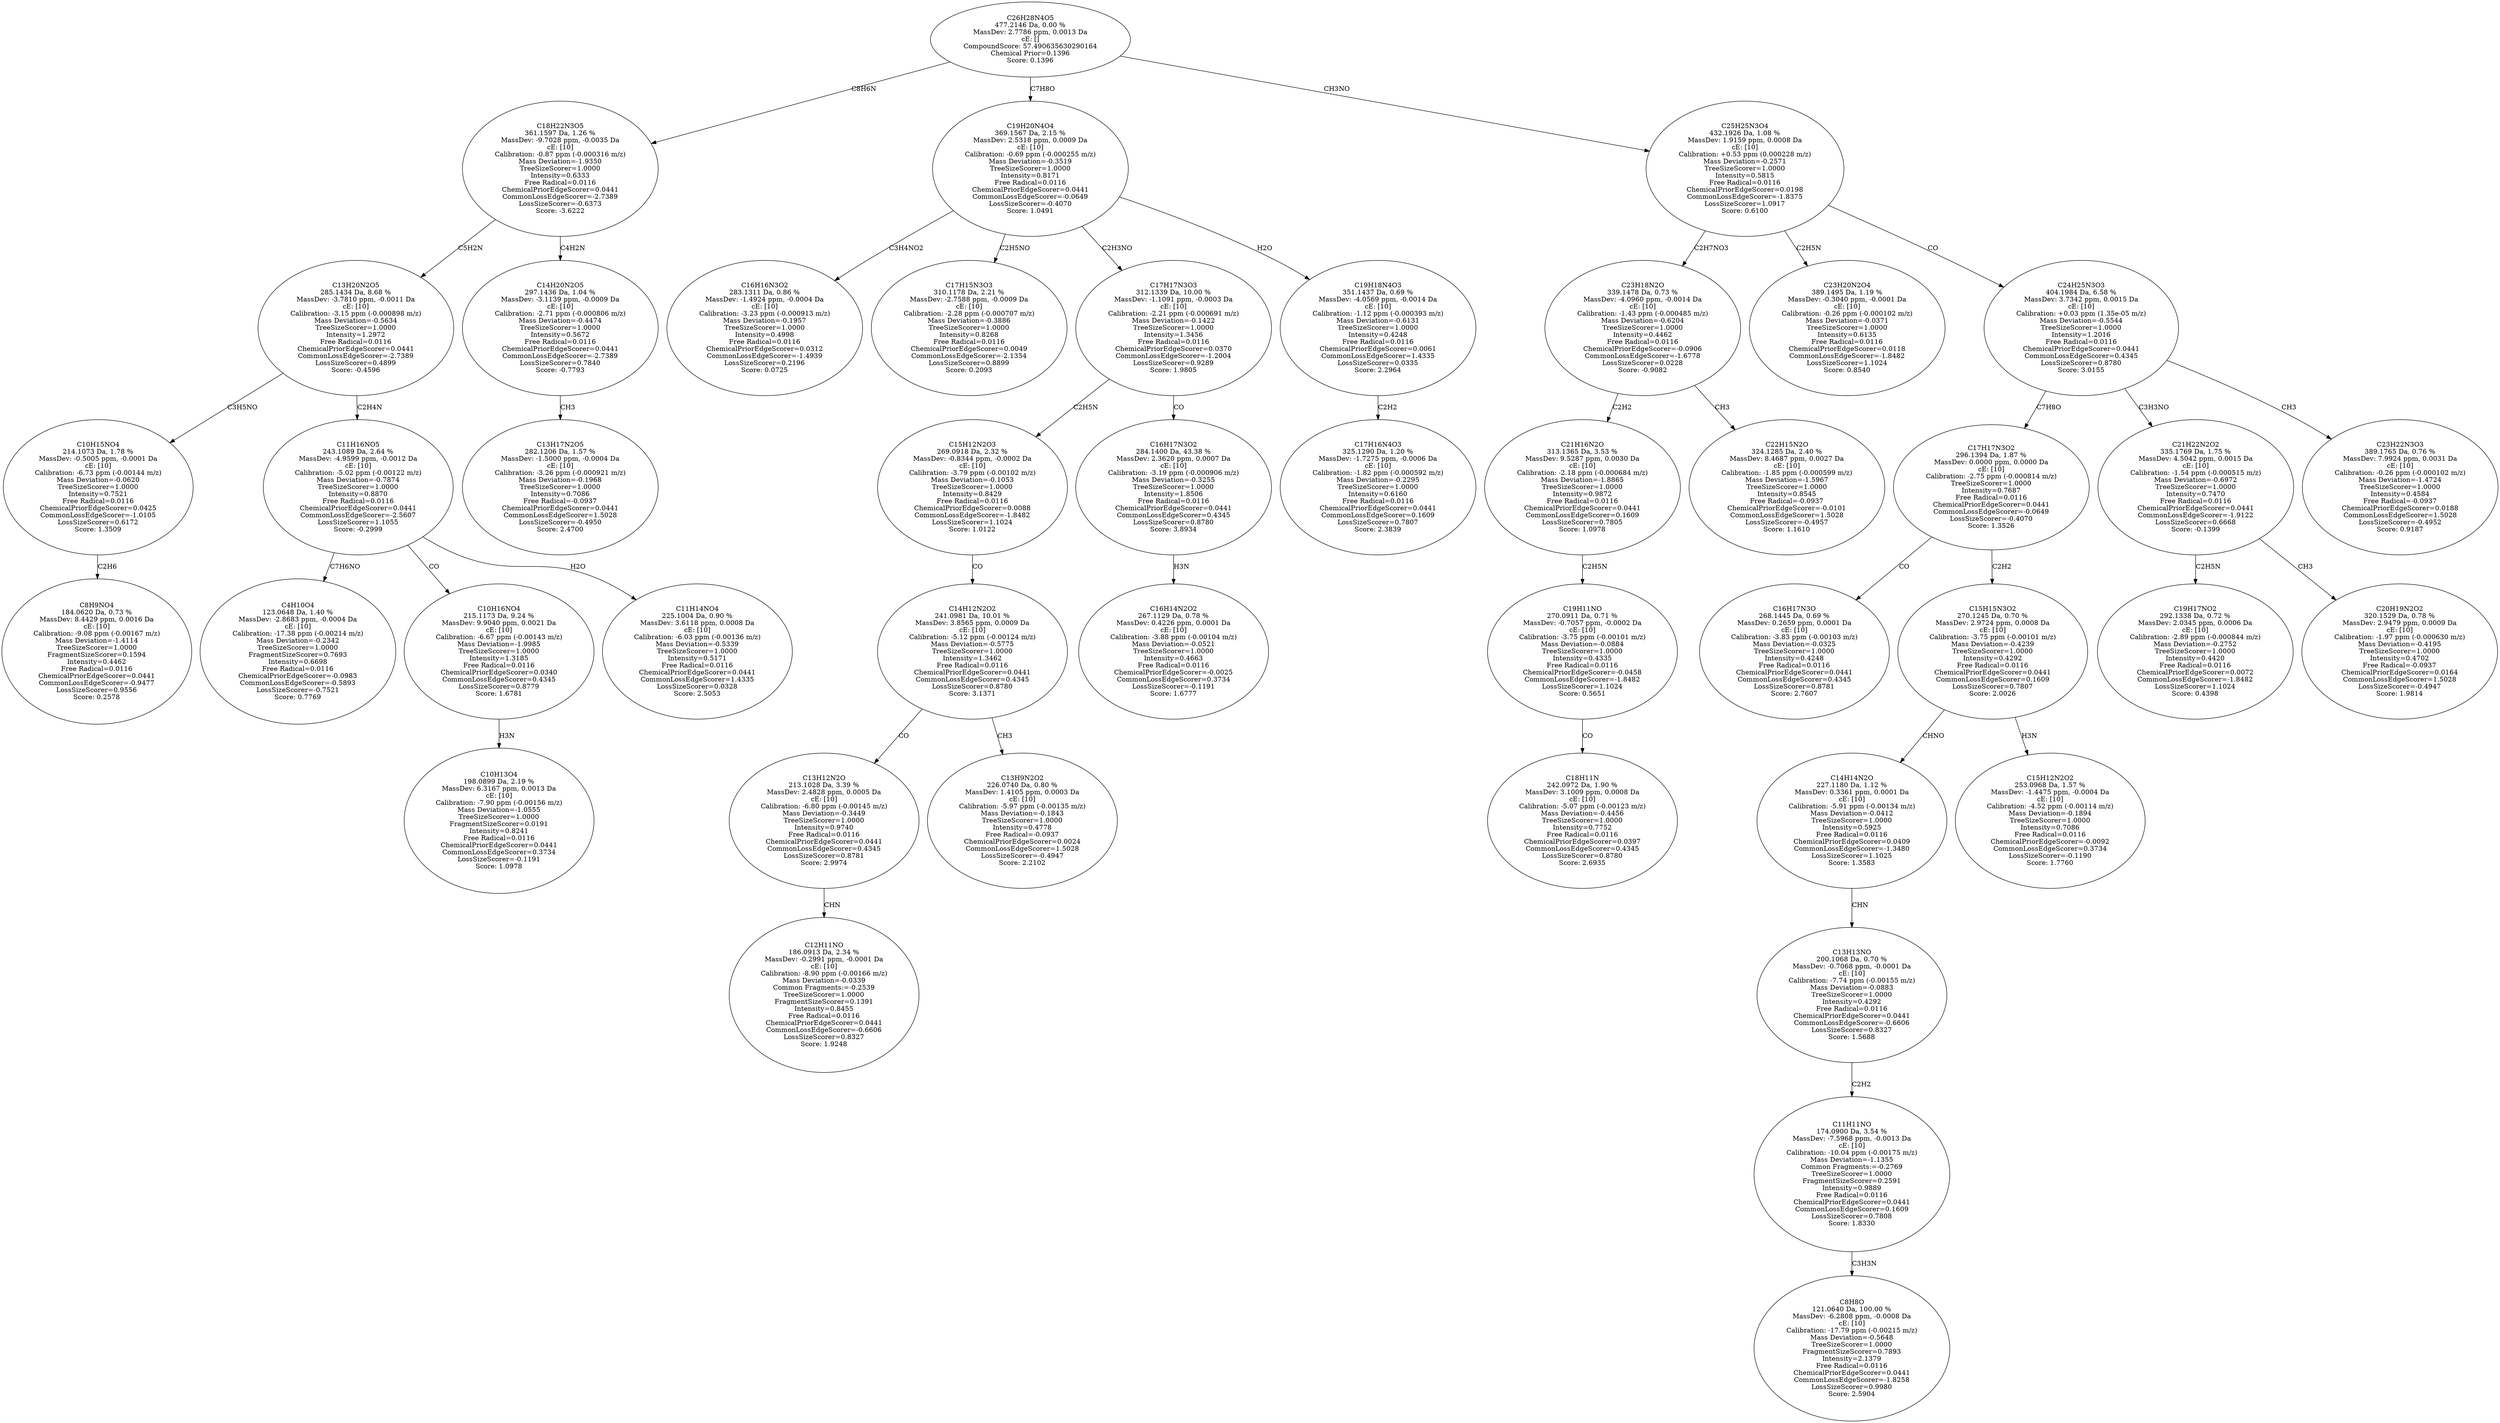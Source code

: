 strict digraph {
v1 [label="C8H9NO4\n184.0620 Da, 0.73 %\nMassDev: 8.4429 ppm, 0.0016 Da\ncE: [10]\nCalibration: -9.08 ppm (-0.00167 m/z)\nMass Deviation=-1.4114\nTreeSizeScorer=1.0000\nFragmentSizeScorer=0.1594\nIntensity=0.4462\nFree Radical=0.0116\nChemicalPriorEdgeScorer=0.0441\nCommonLossEdgeScorer=-0.9477\nLossSizeScorer=0.9556\nScore: 0.2578"];
v2 [label="C10H15NO4\n214.1073 Da, 1.78 %\nMassDev: -0.5005 ppm, -0.0001 Da\ncE: [10]\nCalibration: -6.73 ppm (-0.00144 m/z)\nMass Deviation=-0.0620\nTreeSizeScorer=1.0000\nIntensity=0.7521\nFree Radical=0.0116\nChemicalPriorEdgeScorer=0.0425\nCommonLossEdgeScorer=-1.0105\nLossSizeScorer=0.6172\nScore: 1.3509"];
v3 [label="C4H10O4\n123.0648 Da, 1.40 %\nMassDev: -2.8683 ppm, -0.0004 Da\ncE: [10]\nCalibration: -17.38 ppm (-0.00214 m/z)\nMass Deviation=-0.2342\nTreeSizeScorer=1.0000\nFragmentSizeScorer=0.7693\nIntensity=0.6698\nFree Radical=0.0116\nChemicalPriorEdgeScorer=-0.0983\nCommonLossEdgeScorer=-0.5893\nLossSizeScorer=-0.7521\nScore: 0.7769"];
v4 [label="C10H13O4\n198.0899 Da, 2.19 %\nMassDev: 6.3167 ppm, 0.0013 Da\ncE: [10]\nCalibration: -7.90 ppm (-0.00156 m/z)\nMass Deviation=-1.0555\nTreeSizeScorer=1.0000\nFragmentSizeScorer=0.0191\nIntensity=0.8241\nFree Radical=0.0116\nChemicalPriorEdgeScorer=0.0441\nCommonLossEdgeScorer=0.3734\nLossSizeScorer=-0.1191\nScore: 1.0978"];
v5 [label="C10H16NO4\n215.1173 Da, 9.24 %\nMassDev: 9.9040 ppm, 0.0021 Da\ncE: [10]\nCalibration: -6.67 ppm (-0.00143 m/z)\nMass Deviation=-1.9985\nTreeSizeScorer=1.0000\nIntensity=1.3185\nFree Radical=0.0116\nChemicalPriorEdgeScorer=0.0340\nCommonLossEdgeScorer=0.4345\nLossSizeScorer=0.8779\nScore: 1.6781"];
v6 [label="C11H14NO4\n225.1004 Da, 0.90 %\nMassDev: 3.6118 ppm, 0.0008 Da\ncE: [10]\nCalibration: -6.03 ppm (-0.00136 m/z)\nMass Deviation=-0.5339\nTreeSizeScorer=1.0000\nIntensity=0.5171\nFree Radical=0.0116\nChemicalPriorEdgeScorer=0.0441\nCommonLossEdgeScorer=1.4335\nLossSizeScorer=0.0328\nScore: 2.5053"];
v7 [label="C11H16NO5\n243.1089 Da, 2.64 %\nMassDev: -4.9599 ppm, -0.0012 Da\ncE: [10]\nCalibration: -5.02 ppm (-0.00122 m/z)\nMass Deviation=-0.7874\nTreeSizeScorer=1.0000\nIntensity=0.8870\nFree Radical=0.0116\nChemicalPriorEdgeScorer=0.0441\nCommonLossEdgeScorer=-2.5607\nLossSizeScorer=1.1055\nScore: -0.2999"];
v8 [label="C13H20N2O5\n285.1434 Da, 8.68 %\nMassDev: -3.7810 ppm, -0.0011 Da\ncE: [10]\nCalibration: -3.15 ppm (-0.000898 m/z)\nMass Deviation=-0.5634\nTreeSizeScorer=1.0000\nIntensity=1.2972\nFree Radical=0.0116\nChemicalPriorEdgeScorer=0.0441\nCommonLossEdgeScorer=-2.7389\nLossSizeScorer=0.4899\nScore: -0.4596"];
v9 [label="C13H17N2O5\n282.1206 Da, 1.57 %\nMassDev: -1.5000 ppm, -0.0004 Da\ncE: [10]\nCalibration: -3.26 ppm (-0.000921 m/z)\nMass Deviation=-0.1968\nTreeSizeScorer=1.0000\nIntensity=0.7086\nFree Radical=-0.0937\nChemicalPriorEdgeScorer=0.0441\nCommonLossEdgeScorer=1.5028\nLossSizeScorer=-0.4950\nScore: 2.4700"];
v10 [label="C14H20N2O5\n297.1436 Da, 1.04 %\nMassDev: -3.1139 ppm, -0.0009 Da\ncE: [10]\nCalibration: -2.71 ppm (-0.000806 m/z)\nMass Deviation=-0.4474\nTreeSizeScorer=1.0000\nIntensity=0.5672\nFree Radical=0.0116\nChemicalPriorEdgeScorer=0.0441\nCommonLossEdgeScorer=-2.7389\nLossSizeScorer=0.7840\nScore: -0.7793"];
v11 [label="C18H22N3O5\n361.1597 Da, 1.26 %\nMassDev: -9.7028 ppm, -0.0035 Da\ncE: [10]\nCalibration: -0.87 ppm (-0.000316 m/z)\nMass Deviation=-1.9350\nTreeSizeScorer=1.0000\nIntensity=0.6333\nFree Radical=0.0116\nChemicalPriorEdgeScorer=0.0441\nCommonLossEdgeScorer=-2.7389\nLossSizeScorer=-0.6373\nScore: -3.6222"];
v12 [label="C16H16N3O2\n283.1311 Da, 0.86 %\nMassDev: -1.4924 ppm, -0.0004 Da\ncE: [10]\nCalibration: -3.23 ppm (-0.000913 m/z)\nMass Deviation=-0.1957\nTreeSizeScorer=1.0000\nIntensity=0.4998\nFree Radical=0.0116\nChemicalPriorEdgeScorer=0.0312\nCommonLossEdgeScorer=-1.4939\nLossSizeScorer=0.2196\nScore: 0.0725"];
v13 [label="C17H15N3O3\n310.1178 Da, 2.21 %\nMassDev: -2.7588 ppm, -0.0009 Da\ncE: [10]\nCalibration: -2.28 ppm (-0.000707 m/z)\nMass Deviation=-0.3886\nTreeSizeScorer=1.0000\nIntensity=0.8268\nFree Radical=0.0116\nChemicalPriorEdgeScorer=0.0049\nCommonLossEdgeScorer=-2.1354\nLossSizeScorer=0.8899\nScore: 0.2093"];
v14 [label="C12H11NO\n186.0913 Da, 2.34 %\nMassDev: -0.2991 ppm, -0.0001 Da\ncE: [10]\nCalibration: -8.90 ppm (-0.00166 m/z)\nMass Deviation=-0.0339\nCommon Fragments:=-0.2539\nTreeSizeScorer=1.0000\nFragmentSizeScorer=0.1391\nIntensity=0.8455\nFree Radical=0.0116\nChemicalPriorEdgeScorer=0.0441\nCommonLossEdgeScorer=-0.6606\nLossSizeScorer=0.8327\nScore: 1.9248"];
v15 [label="C13H12N2O\n213.1028 Da, 3.39 %\nMassDev: 2.4828 ppm, 0.0005 Da\ncE: [10]\nCalibration: -6.80 ppm (-0.00145 m/z)\nMass Deviation=-0.3449\nTreeSizeScorer=1.0000\nIntensity=0.9740\nFree Radical=0.0116\nChemicalPriorEdgeScorer=0.0441\nCommonLossEdgeScorer=0.4345\nLossSizeScorer=0.8781\nScore: 2.9974"];
v16 [label="C13H9N2O2\n226.0740 Da, 0.80 %\nMassDev: 1.4105 ppm, 0.0003 Da\ncE: [10]\nCalibration: -5.97 ppm (-0.00135 m/z)\nMass Deviation=-0.1843\nTreeSizeScorer=1.0000\nIntensity=0.4778\nFree Radical=-0.0937\nChemicalPriorEdgeScorer=0.0024\nCommonLossEdgeScorer=1.5028\nLossSizeScorer=-0.4947\nScore: 2.2102"];
v17 [label="C14H12N2O2\n241.0981 Da, 10.01 %\nMassDev: 3.8565 ppm, 0.0009 Da\ncE: [10]\nCalibration: -5.12 ppm (-0.00124 m/z)\nMass Deviation=-0.5775\nTreeSizeScorer=1.0000\nIntensity=1.3462\nFree Radical=0.0116\nChemicalPriorEdgeScorer=0.0441\nCommonLossEdgeScorer=0.4345\nLossSizeScorer=0.8780\nScore: 3.1371"];
v18 [label="C15H12N2O3\n269.0918 Da, 2.32 %\nMassDev: -0.8344 ppm, -0.0002 Da\ncE: [10]\nCalibration: -3.79 ppm (-0.00102 m/z)\nMass Deviation=-0.1053\nTreeSizeScorer=1.0000\nIntensity=0.8429\nFree Radical=0.0116\nChemicalPriorEdgeScorer=0.0088\nCommonLossEdgeScorer=-1.8482\nLossSizeScorer=1.1024\nScore: 1.0122"];
v19 [label="C16H14N2O2\n267.1129 Da, 0.78 %\nMassDev: 0.4226 ppm, 0.0001 Da\ncE: [10]\nCalibration: -3.88 ppm (-0.00104 m/z)\nMass Deviation=-0.0521\nTreeSizeScorer=1.0000\nIntensity=0.4663\nFree Radical=0.0116\nChemicalPriorEdgeScorer=-0.0025\nCommonLossEdgeScorer=0.3734\nLossSizeScorer=-0.1191\nScore: 1.6777"];
v20 [label="C16H17N3O2\n284.1400 Da, 43.38 %\nMassDev: 2.3620 ppm, 0.0007 Da\ncE: [10]\nCalibration: -3.19 ppm (-0.000906 m/z)\nMass Deviation=-0.3255\nTreeSizeScorer=1.0000\nIntensity=1.8506\nFree Radical=0.0116\nChemicalPriorEdgeScorer=0.0441\nCommonLossEdgeScorer=0.4345\nLossSizeScorer=0.8780\nScore: 3.8934"];
v21 [label="C17H17N3O3\n312.1339 Da, 10.00 %\nMassDev: -1.1091 ppm, -0.0003 Da\ncE: [10]\nCalibration: -2.21 ppm (-0.000691 m/z)\nMass Deviation=-0.1422\nTreeSizeScorer=1.0000\nIntensity=1.3456\nFree Radical=0.0116\nChemicalPriorEdgeScorer=0.0370\nCommonLossEdgeScorer=-1.2004\nLossSizeScorer=0.9289\nScore: 1.9805"];
v22 [label="C17H16N4O3\n325.1290 Da, 1.20 %\nMassDev: -1.7275 ppm, -0.0006 Da\ncE: [10]\nCalibration: -1.82 ppm (-0.000592 m/z)\nMass Deviation=-0.2295\nTreeSizeScorer=1.0000\nIntensity=0.6160\nFree Radical=0.0116\nChemicalPriorEdgeScorer=0.0441\nCommonLossEdgeScorer=0.1609\nLossSizeScorer=0.7807\nScore: 2.3839"];
v23 [label="C19H18N4O3\n351.1437 Da, 0.69 %\nMassDev: -4.0569 ppm, -0.0014 Da\ncE: [10]\nCalibration: -1.12 ppm (-0.000393 m/z)\nMass Deviation=-0.6131\nTreeSizeScorer=1.0000\nIntensity=0.4248\nFree Radical=0.0116\nChemicalPriorEdgeScorer=0.0061\nCommonLossEdgeScorer=1.4335\nLossSizeScorer=0.0335\nScore: 2.2964"];
v24 [label="C19H20N4O4\n369.1567 Da, 2.15 %\nMassDev: 2.5318 ppm, 0.0009 Da\ncE: [10]\nCalibration: -0.69 ppm (-0.000255 m/z)\nMass Deviation=-0.3519\nTreeSizeScorer=1.0000\nIntensity=0.8171\nFree Radical=0.0116\nChemicalPriorEdgeScorer=0.0441\nCommonLossEdgeScorer=-0.0649\nLossSizeScorer=-0.4070\nScore: 1.0491"];
v25 [label="C18H11N\n242.0972 Da, 1.90 %\nMassDev: 3.1009 ppm, 0.0008 Da\ncE: [10]\nCalibration: -5.07 ppm (-0.00123 m/z)\nMass Deviation=-0.4456\nTreeSizeScorer=1.0000\nIntensity=0.7752\nFree Radical=0.0116\nChemicalPriorEdgeScorer=0.0397\nCommonLossEdgeScorer=0.4345\nLossSizeScorer=0.8780\nScore: 2.6935"];
v26 [label="C19H11NO\n270.0911 Da, 0.71 %\nMassDev: -0.7057 ppm, -0.0002 Da\ncE: [10]\nCalibration: -3.75 ppm (-0.00101 m/z)\nMass Deviation=-0.0884\nTreeSizeScorer=1.0000\nIntensity=0.4335\nFree Radical=0.0116\nChemicalPriorEdgeScorer=-0.0458\nCommonLossEdgeScorer=-1.8482\nLossSizeScorer=1.1024\nScore: 0.5651"];
v27 [label="C21H16N2O\n313.1365 Da, 3.53 %\nMassDev: 9.5287 ppm, 0.0030 Da\ncE: [10]\nCalibration: -2.18 ppm (-0.000684 m/z)\nMass Deviation=-1.8865\nTreeSizeScorer=1.0000\nIntensity=0.9872\nFree Radical=0.0116\nChemicalPriorEdgeScorer=0.0441\nCommonLossEdgeScorer=0.1609\nLossSizeScorer=0.7805\nScore: 1.0978"];
v28 [label="C22H15N2O\n324.1285 Da, 2.40 %\nMassDev: 8.4687 ppm, 0.0027 Da\ncE: [10]\nCalibration: -1.85 ppm (-0.000599 m/z)\nMass Deviation=-1.5967\nTreeSizeScorer=1.0000\nIntensity=0.8545\nFree Radical=-0.0937\nChemicalPriorEdgeScorer=-0.0101\nCommonLossEdgeScorer=1.5028\nLossSizeScorer=-0.4957\nScore: 1.1610"];
v29 [label="C23H18N2O\n339.1478 Da, 0.73 %\nMassDev: -4.0960 ppm, -0.0014 Da\ncE: [10]\nCalibration: -1.43 ppm (-0.000485 m/z)\nMass Deviation=-0.6204\nTreeSizeScorer=1.0000\nIntensity=0.4462\nFree Radical=0.0116\nChemicalPriorEdgeScorer=-0.0906\nCommonLossEdgeScorer=-1.6778\nLossSizeScorer=0.0228\nScore: -0.9082"];
v30 [label="C23H20N2O4\n389.1495 Da, 1.19 %\nMassDev: -0.3040 ppm, -0.0001 Da\ncE: [10]\nCalibration: -0.26 ppm (-0.000102 m/z)\nMass Deviation=-0.0371\nTreeSizeScorer=1.0000\nIntensity=0.6135\nFree Radical=0.0116\nChemicalPriorEdgeScorer=0.0118\nCommonLossEdgeScorer=-1.8482\nLossSizeScorer=1.1024\nScore: 0.8540"];
v31 [label="C16H17N3O\n268.1445 Da, 0.69 %\nMassDev: 0.2659 ppm, 0.0001 Da\ncE: [10]\nCalibration: -3.83 ppm (-0.00103 m/z)\nMass Deviation=-0.0325\nTreeSizeScorer=1.0000\nIntensity=0.4248\nFree Radical=0.0116\nChemicalPriorEdgeScorer=0.0441\nCommonLossEdgeScorer=0.4345\nLossSizeScorer=0.8781\nScore: 2.7607"];
v32 [label="C8H8O\n121.0640 Da, 100.00 %\nMassDev: -6.2808 ppm, -0.0008 Da\ncE: [10]\nCalibration: -17.79 ppm (-0.00215 m/z)\nMass Deviation=-0.5648\nTreeSizeScorer=1.0000\nFragmentSizeScorer=0.7893\nIntensity=2.1379\nFree Radical=0.0116\nChemicalPriorEdgeScorer=0.0441\nCommonLossEdgeScorer=-1.8258\nLossSizeScorer=0.9980\nScore: 2.5904"];
v33 [label="C11H11NO\n174.0900 Da, 3.54 %\nMassDev: -7.5968 ppm, -0.0013 Da\ncE: [10]\nCalibration: -10.04 ppm (-0.00175 m/z)\nMass Deviation=-1.1355\nCommon Fragments:=-0.2769\nTreeSizeScorer=1.0000\nFragmentSizeScorer=0.2591\nIntensity=0.9889\nFree Radical=0.0116\nChemicalPriorEdgeScorer=0.0441\nCommonLossEdgeScorer=0.1609\nLossSizeScorer=0.7808\nScore: 1.8330"];
v34 [label="C13H13NO\n200.1068 Da, 0.70 %\nMassDev: -0.7068 ppm, -0.0001 Da\ncE: [10]\nCalibration: -7.74 ppm (-0.00155 m/z)\nMass Deviation=-0.0883\nTreeSizeScorer=1.0000\nIntensity=0.4292\nFree Radical=0.0116\nChemicalPriorEdgeScorer=0.0441\nCommonLossEdgeScorer=-0.6606\nLossSizeScorer=0.8327\nScore: 1.5688"];
v35 [label="C14H14N2O\n227.1180 Da, 1.12 %\nMassDev: 0.3361 ppm, 0.0001 Da\ncE: [10]\nCalibration: -5.91 ppm (-0.00134 m/z)\nMass Deviation=-0.0412\nTreeSizeScorer=1.0000\nIntensity=0.5925\nFree Radical=0.0116\nChemicalPriorEdgeScorer=0.0409\nCommonLossEdgeScorer=-1.3480\nLossSizeScorer=1.1025\nScore: 1.3583"];
v36 [label="C15H12N2O2\n253.0968 Da, 1.57 %\nMassDev: -1.4475 ppm, -0.0004 Da\ncE: [10]\nCalibration: -4.52 ppm (-0.00114 m/z)\nMass Deviation=-0.1894\nTreeSizeScorer=1.0000\nIntensity=0.7086\nFree Radical=0.0116\nChemicalPriorEdgeScorer=-0.0092\nCommonLossEdgeScorer=0.3734\nLossSizeScorer=-0.1190\nScore: 1.7760"];
v37 [label="C15H15N3O2\n270.1245 Da, 0.70 %\nMassDev: 2.9724 ppm, 0.0008 Da\ncE: [10]\nCalibration: -3.75 ppm (-0.00101 m/z)\nMass Deviation=-0.4239\nTreeSizeScorer=1.0000\nIntensity=0.4292\nFree Radical=0.0116\nChemicalPriorEdgeScorer=0.0441\nCommonLossEdgeScorer=0.1609\nLossSizeScorer=0.7807\nScore: 2.0026"];
v38 [label="C17H17N3O2\n296.1394 Da, 1.87 %\nMassDev: 0.0000 ppm, 0.0000 Da\ncE: [10]\nCalibration: -2.75 ppm (-0.000814 m/z)\nTreeSizeScorer=1.0000\nIntensity=0.7687\nFree Radical=0.0116\nChemicalPriorEdgeScorer=0.0441\nCommonLossEdgeScorer=-0.0649\nLossSizeScorer=-0.4070\nScore: 1.3526"];
v39 [label="C19H17NO2\n292.1338 Da, 0.72 %\nMassDev: 2.0345 ppm, 0.0006 Da\ncE: [10]\nCalibration: -2.89 ppm (-0.000844 m/z)\nMass Deviation=-0.2752\nTreeSizeScorer=1.0000\nIntensity=0.4420\nFree Radical=0.0116\nChemicalPriorEdgeScorer=0.0072\nCommonLossEdgeScorer=-1.8482\nLossSizeScorer=1.1024\nScore: 0.4398"];
v40 [label="C20H19N2O2\n320.1529 Da, 0.78 %\nMassDev: 2.9479 ppm, 0.0009 Da\ncE: [10]\nCalibration: -1.97 ppm (-0.000630 m/z)\nMass Deviation=-0.4195\nTreeSizeScorer=1.0000\nIntensity=0.4702\nFree Radical=-0.0937\nChemicalPriorEdgeScorer=0.0164\nCommonLossEdgeScorer=1.5028\nLossSizeScorer=-0.4947\nScore: 1.9814"];
v41 [label="C21H22N2O2\n335.1769 Da, 1.75 %\nMassDev: 4.5042 ppm, 0.0015 Da\ncE: [10]\nCalibration: -1.54 ppm (-0.000515 m/z)\nMass Deviation=-0.6972\nTreeSizeScorer=1.0000\nIntensity=0.7470\nFree Radical=0.0116\nChemicalPriorEdgeScorer=0.0441\nCommonLossEdgeScorer=-1.9122\nLossSizeScorer=0.6668\nScore: -0.1399"];
v42 [label="C23H22N3O3\n389.1765 Da, 0.76 %\nMassDev: 7.9924 ppm, 0.0031 Da\ncE: [10]\nCalibration: -0.26 ppm (-0.000102 m/z)\nMass Deviation=-1.4724\nTreeSizeScorer=1.0000\nIntensity=0.4584\nFree Radical=-0.0937\nChemicalPriorEdgeScorer=0.0188\nCommonLossEdgeScorer=1.5028\nLossSizeScorer=-0.4952\nScore: 0.9187"];
v43 [label="C24H25N3O3\n404.1984 Da, 6.58 %\nMassDev: 3.7342 ppm, 0.0015 Da\ncE: [10]\nCalibration: +0.03 ppm (1.35e-05 m/z)\nMass Deviation=-0.5544\nTreeSizeScorer=1.0000\nIntensity=1.2016\nFree Radical=0.0116\nChemicalPriorEdgeScorer=0.0441\nCommonLossEdgeScorer=0.4345\nLossSizeScorer=0.8780\nScore: 3.0155"];
v44 [label="C25H25N3O4\n432.1926 Da, 1.08 %\nMassDev: 1.9159 ppm, 0.0008 Da\ncE: [10]\nCalibration: +0.53 ppm (0.000228 m/z)\nMass Deviation=-0.2571\nTreeSizeScorer=1.0000\nIntensity=0.5815\nFree Radical=0.0116\nChemicalPriorEdgeScorer=0.0198\nCommonLossEdgeScorer=-1.8375\nLossSizeScorer=1.0917\nScore: 0.6100"];
v45 [label="C26H28N4O5\n477.2146 Da, 0.00 %\nMassDev: 2.7786 ppm, 0.0013 Da\ncE: []\nCompoundScore: 57.490635630290164\nChemical Prior=0.1396\nScore: 0.1396"];
v2 -> v1 [label="C2H6"];
v8 -> v2 [label="C3H5NO"];
v7 -> v3 [label="C7H6NO"];
v5 -> v4 [label="H3N"];
v7 -> v5 [label="CO"];
v7 -> v6 [label="H2O"];
v8 -> v7 [label="C2H4N"];
v11 -> v8 [label="C5H2N"];
v10 -> v9 [label="CH3"];
v11 -> v10 [label="C4H2N"];
v45 -> v11 [label="C8H6N"];
v24 -> v12 [label="C3H4NO2"];
v24 -> v13 [label="C2H5NO"];
v15 -> v14 [label="CHN"];
v17 -> v15 [label="CO"];
v17 -> v16 [label="CH3"];
v18 -> v17 [label="CO"];
v21 -> v18 [label="C2H5N"];
v20 -> v19 [label="H3N"];
v21 -> v20 [label="CO"];
v24 -> v21 [label="C2H3NO"];
v23 -> v22 [label="C2H2"];
v24 -> v23 [label="H2O"];
v45 -> v24 [label="C7H8O"];
v26 -> v25 [label="CO"];
v27 -> v26 [label="C2H5N"];
v29 -> v27 [label="C2H2"];
v29 -> v28 [label="CH3"];
v44 -> v29 [label="C2H7NO3"];
v44 -> v30 [label="C2H5N"];
v38 -> v31 [label="CO"];
v33 -> v32 [label="C3H3N"];
v34 -> v33 [label="C2H2"];
v35 -> v34 [label="CHN"];
v37 -> v35 [label="CHNO"];
v37 -> v36 [label="H3N"];
v38 -> v37 [label="C2H2"];
v43 -> v38 [label="C7H8O"];
v41 -> v39 [label="C2H5N"];
v41 -> v40 [label="CH3"];
v43 -> v41 [label="C3H3NO"];
v43 -> v42 [label="CH3"];
v44 -> v43 [label="CO"];
v45 -> v44 [label="CH3NO"];
}